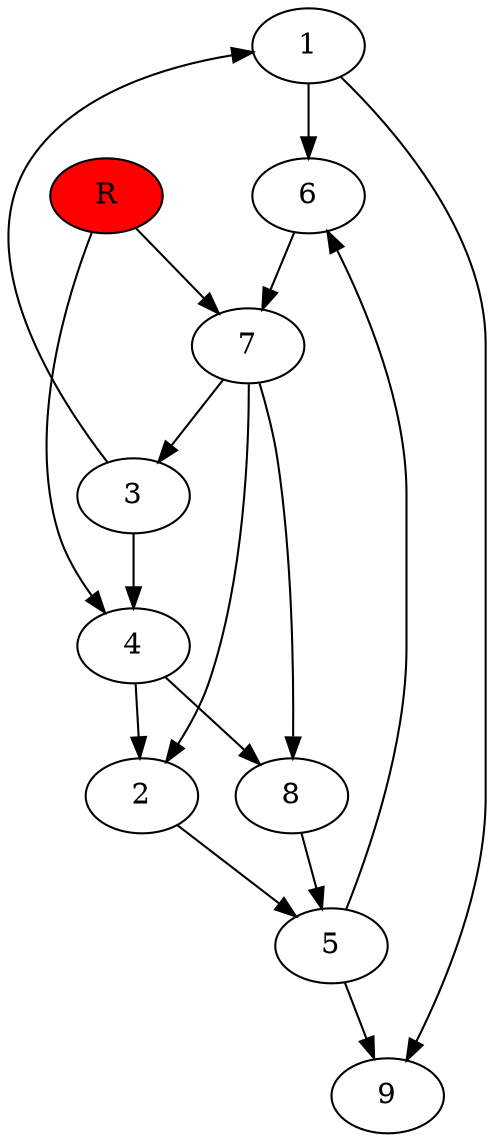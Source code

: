 digraph prb58055 {
	1
	2
	3
	4
	5
	6
	7
	8
	R [fillcolor="#ff0000" style=filled]
	1 -> 6
	1 -> 9
	2 -> 5
	3 -> 1
	3 -> 4
	4 -> 2
	4 -> 8
	5 -> 6
	5 -> 9
	6 -> 7
	7 -> 2
	7 -> 3
	7 -> 8
	8 -> 5
	R -> 4
	R -> 7
}
